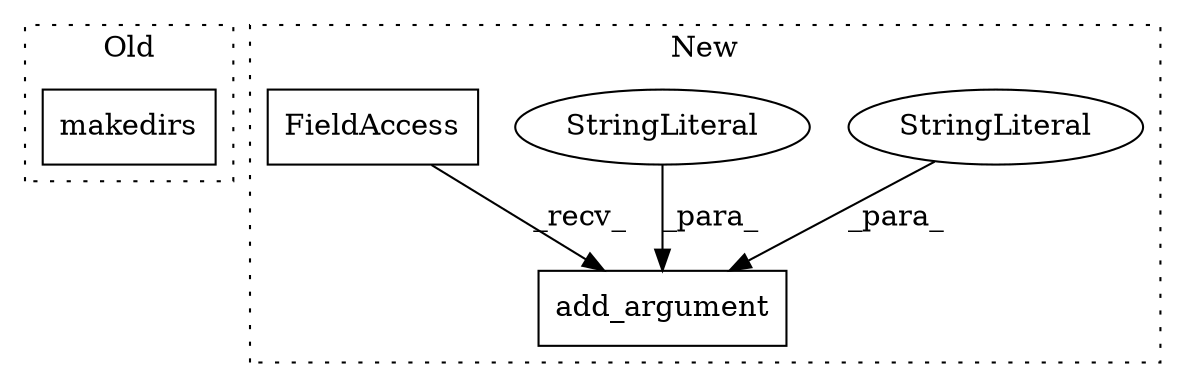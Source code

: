 digraph G {
subgraph cluster0 {
1 [label="makedirs" a="32" s="8214,8236" l="9,1" shape="box"];
label = "Old";
style="dotted";
}
subgraph cluster1 {
2 [label="add_argument" a="32" s="6428,6534" l="13,1" shape="box"];
3 [label="StringLiteral" a="45" s="6475" l="59" shape="ellipse"];
4 [label="StringLiteral" a="45" s="6441" l="24" shape="ellipse"];
5 [label="FieldAccess" a="22" s="6421" l="6" shape="box"];
label = "New";
style="dotted";
}
3 -> 2 [label="_para_"];
4 -> 2 [label="_para_"];
5 -> 2 [label="_recv_"];
}